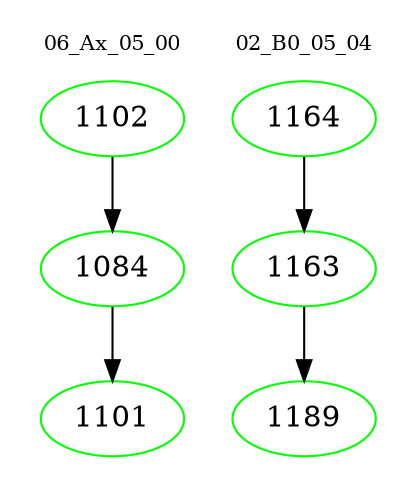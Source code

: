 digraph{
subgraph cluster_0 {
color = white
label = "06_Ax_05_00";
fontsize=10;
T0_1102 [label="1102", color="green"]
T0_1102 -> T0_1084 [color="black"]
T0_1084 [label="1084", color="green"]
T0_1084 -> T0_1101 [color="black"]
T0_1101 [label="1101", color="green"]
}
subgraph cluster_1 {
color = white
label = "02_B0_05_04";
fontsize=10;
T1_1164 [label="1164", color="green"]
T1_1164 -> T1_1163 [color="black"]
T1_1163 [label="1163", color="green"]
T1_1163 -> T1_1189 [color="black"]
T1_1189 [label="1189", color="green"]
}
}

